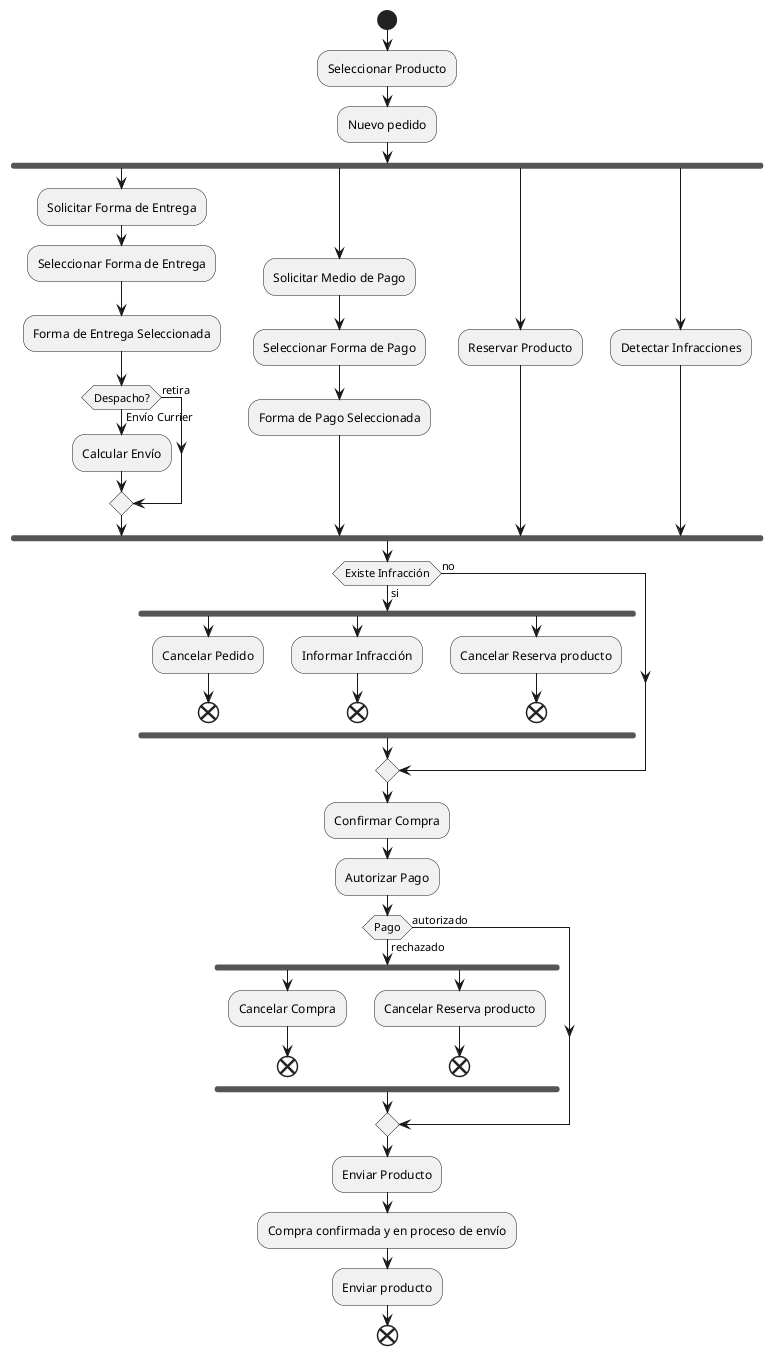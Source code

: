 @startuml workflow-livre-markket-parte2-evolucion1
start
:Seleccionar Producto;
:Nuevo pedido;
fork
   :Solicitar Forma de Entrega;
    :Seleccionar Forma de Entrega;
    :Forma de Entrega Seleccionada;
    if (Despacho?) then (Envío Currier)
    :Calcular Envío;
    else (retira)
    endif 
fork again
    :Solicitar Medio de Pago;
    :Seleccionar Forma de Pago;
    :Forma de Pago Seleccionada;
fork again
    :Reservar Producto;
fork again
    :Detectar Infracciones;
    
end fork
if (Existe Infracción) then (si)
    fork
    :Cancelar Pedido;
    end
    fork again
    :Informar Infracción;
    end
    fork again
    :Cancelar Reserva producto;
    end
    end fork
    else (no)
    endif
 :Confirmar Compra;
    :Autorizar Pago;
    if (Pago) then (rechazado)
    fork
    :Cancelar Compra;
    end
    fork again
    :Cancelar Reserva producto;
    end 
    end fork
    else (autorizado)
    endif
    :Enviar Producto;
    :Compra confirmada y en proceso de envío;
    :Enviar producto;
end
@enduml